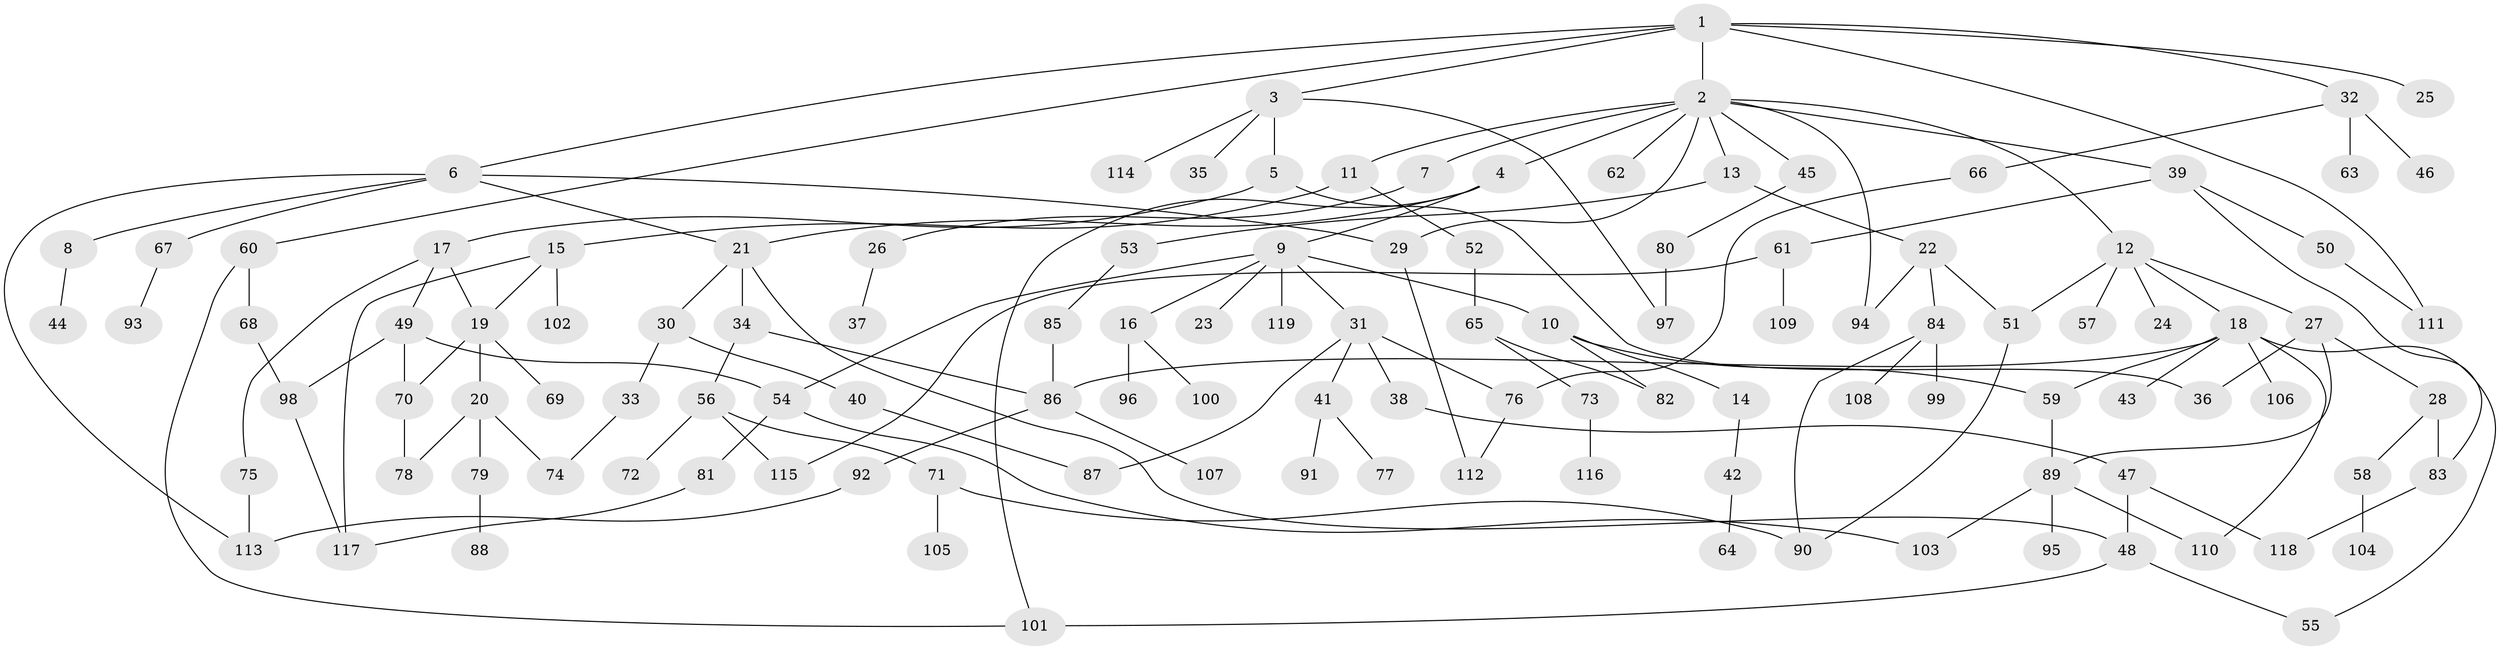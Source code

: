 // coarse degree distribution, {9: 0.012345679012345678, 12: 0.012345679012345678, 5: 0.12345679012345678, 7: 0.037037037037037035, 2: 0.2962962962962963, 6: 0.024691358024691357, 3: 0.08641975308641975, 4: 0.09876543209876543, 1: 0.30864197530864196}
// Generated by graph-tools (version 1.1) at 2025/41/03/06/25 10:41:29]
// undirected, 119 vertices, 154 edges
graph export_dot {
graph [start="1"]
  node [color=gray90,style=filled];
  1;
  2;
  3;
  4;
  5;
  6;
  7;
  8;
  9;
  10;
  11;
  12;
  13;
  14;
  15;
  16;
  17;
  18;
  19;
  20;
  21;
  22;
  23;
  24;
  25;
  26;
  27;
  28;
  29;
  30;
  31;
  32;
  33;
  34;
  35;
  36;
  37;
  38;
  39;
  40;
  41;
  42;
  43;
  44;
  45;
  46;
  47;
  48;
  49;
  50;
  51;
  52;
  53;
  54;
  55;
  56;
  57;
  58;
  59;
  60;
  61;
  62;
  63;
  64;
  65;
  66;
  67;
  68;
  69;
  70;
  71;
  72;
  73;
  74;
  75;
  76;
  77;
  78;
  79;
  80;
  81;
  82;
  83;
  84;
  85;
  86;
  87;
  88;
  89;
  90;
  91;
  92;
  93;
  94;
  95;
  96;
  97;
  98;
  99;
  100;
  101;
  102;
  103;
  104;
  105;
  106;
  107;
  108;
  109;
  110;
  111;
  112;
  113;
  114;
  115;
  116;
  117;
  118;
  119;
  1 -- 2;
  1 -- 3;
  1 -- 6;
  1 -- 25;
  1 -- 32;
  1 -- 60;
  1 -- 111;
  2 -- 4;
  2 -- 7;
  2 -- 11;
  2 -- 12;
  2 -- 13;
  2 -- 29;
  2 -- 39;
  2 -- 45;
  2 -- 62;
  2 -- 94;
  3 -- 5;
  3 -- 35;
  3 -- 97;
  3 -- 114;
  4 -- 9;
  4 -- 21;
  4 -- 101;
  5 -- 17;
  5 -- 36;
  6 -- 8;
  6 -- 67;
  6 -- 21;
  6 -- 29;
  6 -- 113;
  7 -- 26;
  8 -- 44;
  9 -- 10;
  9 -- 16;
  9 -- 23;
  9 -- 31;
  9 -- 54;
  9 -- 119;
  10 -- 14;
  10 -- 59;
  10 -- 82;
  11 -- 15;
  11 -- 52;
  12 -- 18;
  12 -- 24;
  12 -- 27;
  12 -- 57;
  12 -- 51;
  13 -- 22;
  13 -- 53;
  14 -- 42;
  15 -- 102;
  15 -- 117;
  15 -- 19;
  16 -- 96;
  16 -- 100;
  17 -- 19;
  17 -- 49;
  17 -- 75;
  18 -- 43;
  18 -- 86;
  18 -- 106;
  18 -- 110;
  18 -- 59;
  18 -- 55;
  19 -- 20;
  19 -- 69;
  19 -- 70;
  20 -- 79;
  20 -- 78;
  20 -- 74;
  21 -- 30;
  21 -- 34;
  21 -- 48;
  22 -- 51;
  22 -- 84;
  22 -- 94;
  26 -- 37;
  27 -- 28;
  27 -- 36;
  27 -- 89;
  28 -- 58;
  28 -- 83;
  29 -- 112;
  30 -- 33;
  30 -- 40;
  31 -- 38;
  31 -- 41;
  31 -- 76;
  31 -- 87;
  32 -- 46;
  32 -- 63;
  32 -- 66;
  33 -- 74;
  34 -- 56;
  34 -- 86;
  38 -- 47;
  39 -- 50;
  39 -- 61;
  39 -- 83;
  40 -- 87;
  41 -- 77;
  41 -- 91;
  42 -- 64;
  45 -- 80;
  47 -- 48;
  47 -- 118;
  48 -- 55;
  48 -- 101;
  49 -- 70;
  49 -- 98;
  49 -- 54;
  50 -- 111;
  51 -- 90;
  52 -- 65;
  53 -- 85;
  54 -- 81;
  54 -- 103;
  56 -- 71;
  56 -- 72;
  56 -- 115;
  58 -- 104;
  59 -- 89;
  60 -- 68;
  60 -- 101;
  61 -- 109;
  61 -- 115;
  65 -- 73;
  65 -- 82;
  66 -- 76;
  67 -- 93;
  68 -- 98;
  70 -- 78;
  71 -- 105;
  71 -- 90;
  73 -- 116;
  75 -- 113;
  76 -- 112;
  79 -- 88;
  80 -- 97;
  81 -- 117;
  83 -- 118;
  84 -- 99;
  84 -- 108;
  84 -- 90;
  85 -- 86;
  86 -- 92;
  86 -- 107;
  89 -- 95;
  89 -- 103;
  89 -- 110;
  92 -- 113;
  98 -- 117;
}
